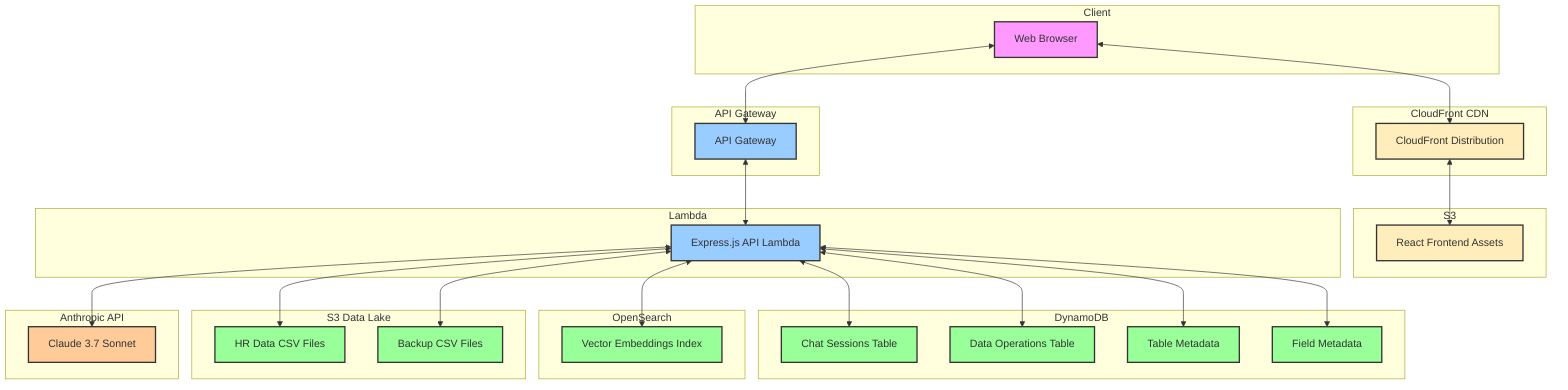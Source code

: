 flowchart TD
    subgraph "Client"
        Browser[Web Browser]
    end
    
    subgraph "CloudFront CDN"
        CF[CloudFront Distribution]
    end
    
    subgraph "S3"
        StaticAssets[React Frontend Assets]
    end
    
    subgraph "API Gateway"
        APIGW[API Gateway]
    end
    
    subgraph "Lambda"
        ExpressApp[Express.js API Lambda]
    end
    
    subgraph "DynamoDB"
        Sessions[Chat Sessions Table]
        Operations[Data Operations Table]
        TableMeta[Table Metadata]
        FieldMeta[Field Metadata]
    end
    
    subgraph "OpenSearch"
        VectorStore[Vector Embeddings Index]
    end
    
    subgraph "S3 Data Lake"
        CSVFiles[HR Data CSV Files]
        Backups[Backup CSV Files]
    end
    
    subgraph "Anthropic API"
        Claude[Claude 3.7 Sonnet]
    end
    
    Browser <--> CF
    CF <--> StaticAssets
    Browser <--> APIGW
    APIGW <--> ExpressApp
    ExpressApp <--> Sessions
    ExpressApp <--> Operations
    ExpressApp <--> TableMeta
    ExpressApp <--> FieldMeta
    ExpressApp <--> VectorStore
    ExpressApp <--> CSVFiles
    ExpressApp <--> Backups
    ExpressApp <--> Claude
    
    classDef client fill:#f9f,stroke:#333,stroke-width:2px
    classDef staticassets fill:#feb,stroke:#333,stroke-width:2px
    classDef api fill:#9cf,stroke:#333,stroke-width:2px
    classDef data fill:#9f9,stroke:#333,stroke-width:2px
    classDef ai fill:#fc9,stroke:#333,stroke-width:2px
    
    class Browser client
    class CF,StaticAssets staticassets
    class APIGW,ExpressApp api
    class Sessions,Operations,TableMeta,FieldMeta,VectorStore,CSVFiles,Backups data
    class Claude ai